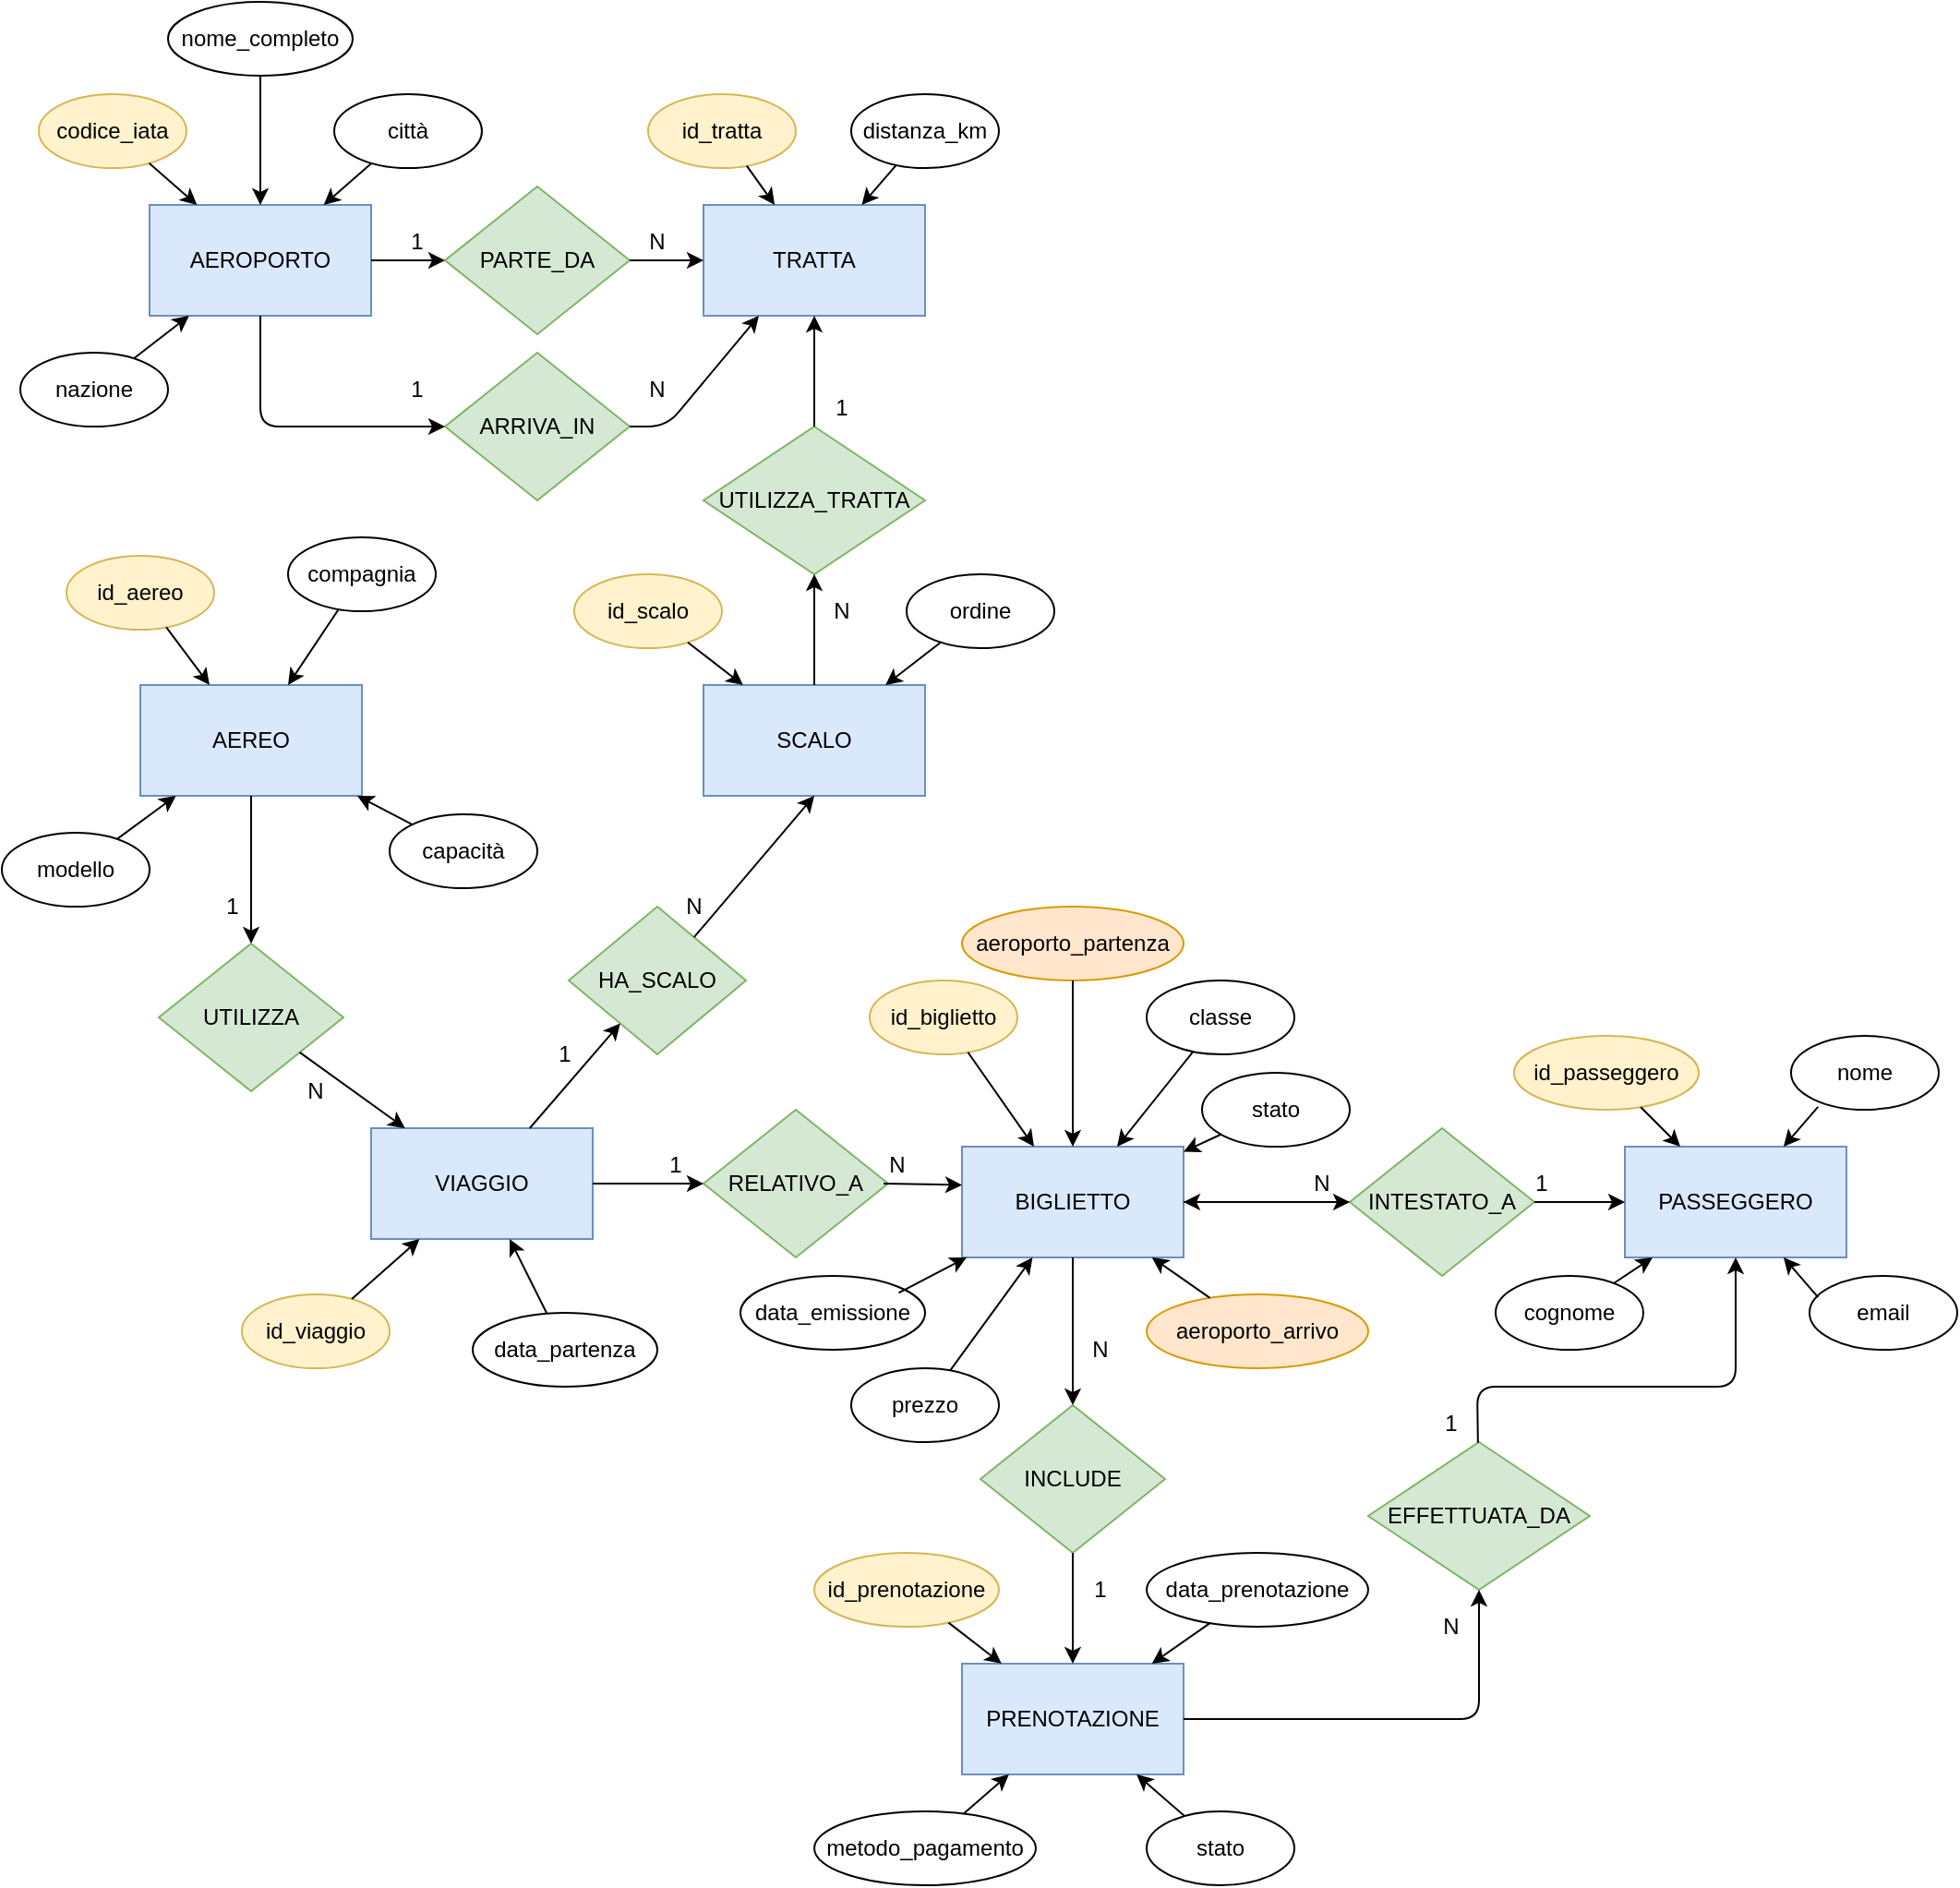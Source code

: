 <mxfile version="28.1.2">
  <diagram name="ER-ITA-Airways" id="ORsb2YVEpEmCs774cfT0">
    <mxGraphModel dx="872" dy="1600" grid="1" gridSize="10" guides="1" tooltips="1" connect="1" arrows="1" fold="1" page="1" pageScale="1" pageWidth="827" pageHeight="1169" math="0" shadow="0">
      <root>
        <mxCell id="0" />
        <mxCell id="1" parent="0" />
        <mxCell id="3AHY8TIb99wPKy08bn-X-1" value="AEROPORTO" style="rounded=0;whiteSpace=wrap;html=1;fillColor=#dae8fc;strokeColor=#6c8ebf;" parent="1" vertex="1">
          <mxGeometry x="80" y="80" width="120" height="60" as="geometry" />
        </mxCell>
        <mxCell id="3AHY8TIb99wPKy08bn-X-2" value="codice_iata" style="ellipse;whiteSpace=wrap;html=1;fillColor=#fff2cc;strokeColor=#d6b656;" parent="1" vertex="1">
          <mxGeometry x="20" y="20" width="80" height="40" as="geometry" />
        </mxCell>
        <mxCell id="3AHY8TIb99wPKy08bn-X-3" parent="1" source="3AHY8TIb99wPKy08bn-X-2" target="3AHY8TIb99wPKy08bn-X-1" edge="1">
          <mxGeometry relative="1" as="geometry" />
        </mxCell>
        <mxCell id="3AHY8TIb99wPKy08bn-X-4" value="città" style="ellipse;whiteSpace=wrap;html=1;" parent="1" vertex="1">
          <mxGeometry x="180" y="20" width="80" height="40" as="geometry" />
        </mxCell>
        <mxCell id="3AHY8TIb99wPKy08bn-X-5" parent="1" source="3AHY8TIb99wPKy08bn-X-4" target="3AHY8TIb99wPKy08bn-X-1" edge="1">
          <mxGeometry relative="1" as="geometry" />
        </mxCell>
        <mxCell id="3AHY8TIb99wPKy08bn-X-6" value="nazione" style="ellipse;whiteSpace=wrap;html=1;" parent="1" vertex="1">
          <mxGeometry x="10" y="160" width="80" height="40" as="geometry" />
        </mxCell>
        <mxCell id="3AHY8TIb99wPKy08bn-X-7" parent="1" source="3AHY8TIb99wPKy08bn-X-6" target="3AHY8TIb99wPKy08bn-X-1" edge="1">
          <mxGeometry relative="1" as="geometry" />
        </mxCell>
        <mxCell id="3AHY8TIb99wPKy08bn-X-8" value="nome_completo" style="ellipse;whiteSpace=wrap;html=1;" parent="1" vertex="1">
          <mxGeometry x="90" y="-30" width="100" height="40" as="geometry" />
        </mxCell>
        <mxCell id="3AHY8TIb99wPKy08bn-X-9" parent="1" source="3AHY8TIb99wPKy08bn-X-8" target="3AHY8TIb99wPKy08bn-X-1" edge="1">
          <mxGeometry relative="1" as="geometry" />
        </mxCell>
        <mxCell id="3AHY8TIb99wPKy08bn-X-10" value="TRATTA" style="rounded=0;whiteSpace=wrap;html=1;fillColor=#dae8fc;strokeColor=#6c8ebf;" parent="1" vertex="1">
          <mxGeometry x="380" y="80" width="120" height="60" as="geometry" />
        </mxCell>
        <mxCell id="3AHY8TIb99wPKy08bn-X-11" value="id_tratta" style="ellipse;whiteSpace=wrap;html=1;fillColor=#fff2cc;strokeColor=#d6b656;" parent="1" vertex="1">
          <mxGeometry x="350" y="20" width="80" height="40" as="geometry" />
        </mxCell>
        <mxCell id="3AHY8TIb99wPKy08bn-X-12" parent="1" source="3AHY8TIb99wPKy08bn-X-11" target="3AHY8TIb99wPKy08bn-X-10" edge="1">
          <mxGeometry relative="1" as="geometry" />
        </mxCell>
        <mxCell id="3AHY8TIb99wPKy08bn-X-13" value="distanza_km" style="ellipse;whiteSpace=wrap;html=1;" parent="1" vertex="1">
          <mxGeometry x="460" y="20" width="80" height="40" as="geometry" />
        </mxCell>
        <mxCell id="3AHY8TIb99wPKy08bn-X-14" parent="1" source="3AHY8TIb99wPKy08bn-X-13" target="3AHY8TIb99wPKy08bn-X-10" edge="1">
          <mxGeometry relative="1" as="geometry" />
        </mxCell>
        <mxCell id="3AHY8TIb99wPKy08bn-X-15" value="PARTE_DA" style="rhombus;whiteSpace=wrap;html=1;fillColor=#d5e8d4;strokeColor=#82b366;" parent="1" vertex="1">
          <mxGeometry x="240" y="70" width="100" height="80" as="geometry" />
        </mxCell>
        <mxCell id="3AHY8TIb99wPKy08bn-X-16" parent="1" source="3AHY8TIb99wPKy08bn-X-1" target="3AHY8TIb99wPKy08bn-X-15" edge="1">
          <mxGeometry relative="1" as="geometry">
            <mxPoint as="offset" />
            <Array as="points" />
            <mxPoint x="200" y="110" as="sourcePoint" />
          </mxGeometry>
        </mxCell>
        <mxCell id="3AHY8TIb99wPKy08bn-X-17" parent="1" source="3AHY8TIb99wPKy08bn-X-15" target="3AHY8TIb99wPKy08bn-X-10" edge="1">
          <mxGeometry relative="1" as="geometry">
            <mxPoint as="offset" />
            <Array as="points" />
            <mxPoint x="340" y="110" as="targetPoint" />
          </mxGeometry>
        </mxCell>
        <mxCell id="3AHY8TIb99wPKy08bn-X-18" value="1" style="text;html=1;strokeColor=none;fillColor=none;align=center;verticalAlign=middle;whiteSpace=wrap;rounded=0;" parent="1" vertex="1">
          <mxGeometry x="210" y="90" width="30" height="20" as="geometry" />
        </mxCell>
        <mxCell id="3AHY8TIb99wPKy08bn-X-19" value="N" style="text;html=1;strokeColor=none;fillColor=none;align=center;verticalAlign=middle;whiteSpace=wrap;rounded=0;" parent="1" vertex="1">
          <mxGeometry x="340" y="90" width="30" height="20" as="geometry" />
        </mxCell>
        <mxCell id="3AHY8TIb99wPKy08bn-X-20" value="AEREO" style="rounded=0;whiteSpace=wrap;html=1;fillColor=#dae8fc;strokeColor=#6c8ebf;" parent="1" vertex="1">
          <mxGeometry x="75" y="340" width="120" height="60" as="geometry" />
        </mxCell>
        <mxCell id="3AHY8TIb99wPKy08bn-X-21" value="id_aereo" style="ellipse;whiteSpace=wrap;html=1;fillColor=#fff2cc;strokeColor=#d6b656;" parent="1" vertex="1">
          <mxGeometry x="35" y="270" width="80" height="40" as="geometry" />
        </mxCell>
        <mxCell id="3AHY8TIb99wPKy08bn-X-22" parent="1" source="3AHY8TIb99wPKy08bn-X-21" target="3AHY8TIb99wPKy08bn-X-20" edge="1">
          <mxGeometry relative="1" as="geometry" />
        </mxCell>
        <mxCell id="3AHY8TIb99wPKy08bn-X-23" value="compagnia" style="ellipse;whiteSpace=wrap;html=1;" parent="1" vertex="1">
          <mxGeometry x="155" y="260" width="80" height="40" as="geometry" />
        </mxCell>
        <mxCell id="3AHY8TIb99wPKy08bn-X-24" parent="1" source="3AHY8TIb99wPKy08bn-X-23" target="3AHY8TIb99wPKy08bn-X-20" edge="1">
          <mxGeometry relative="1" as="geometry" />
        </mxCell>
        <mxCell id="3AHY8TIb99wPKy08bn-X-25" value="modello" style="ellipse;whiteSpace=wrap;html=1;" parent="1" vertex="1">
          <mxGeometry y="420" width="80" height="40" as="geometry" />
        </mxCell>
        <mxCell id="3AHY8TIb99wPKy08bn-X-26" parent="1" source="3AHY8TIb99wPKy08bn-X-25" target="3AHY8TIb99wPKy08bn-X-20" edge="1">
          <mxGeometry relative="1" as="geometry" />
        </mxCell>
        <mxCell id="3AHY8TIb99wPKy08bn-X-27" value="capacità" style="ellipse;whiteSpace=wrap;html=1;" parent="1" vertex="1">
          <mxGeometry x="210" y="410" width="80" height="40" as="geometry" />
        </mxCell>
        <mxCell id="3AHY8TIb99wPKy08bn-X-28" parent="1" source="3AHY8TIb99wPKy08bn-X-27" target="3AHY8TIb99wPKy08bn-X-20" edge="1">
          <mxGeometry relative="1" as="geometry" />
        </mxCell>
        <mxCell id="3AHY8TIb99wPKy08bn-X-29" value="VIAGGIO" style="rounded=0;whiteSpace=wrap;html=1;fillColor=#dae8fc;strokeColor=#6c8ebf;" parent="1" vertex="1">
          <mxGeometry x="200" y="580" width="120" height="60" as="geometry" />
        </mxCell>
        <mxCell id="3AHY8TIb99wPKy08bn-X-30" value="id_viaggio" style="ellipse;whiteSpace=wrap;html=1;fillColor=#fff2cc;strokeColor=#d6b656;" parent="1" vertex="1">
          <mxGeometry x="130" y="670" width="80" height="40" as="geometry" />
        </mxCell>
        <mxCell id="3AHY8TIb99wPKy08bn-X-31" parent="1" source="3AHY8TIb99wPKy08bn-X-30" target="3AHY8TIb99wPKy08bn-X-29" edge="1">
          <mxGeometry relative="1" as="geometry" />
        </mxCell>
        <mxCell id="3AHY8TIb99wPKy08bn-X-32" value="data_partenza" style="ellipse;whiteSpace=wrap;html=1;" parent="1" vertex="1">
          <mxGeometry x="255" y="680" width="100" height="40" as="geometry" />
        </mxCell>
        <mxCell id="3AHY8TIb99wPKy08bn-X-33" parent="1" source="3AHY8TIb99wPKy08bn-X-32" target="3AHY8TIb99wPKy08bn-X-29" edge="1">
          <mxGeometry relative="1" as="geometry" />
        </mxCell>
        <mxCell id="3AHY8TIb99wPKy08bn-X-34" value="PASSEGGERO" style="rounded=0;whiteSpace=wrap;html=1;fillColor=#dae8fc;strokeColor=#6c8ebf;" parent="1" vertex="1">
          <mxGeometry x="879" y="590" width="120" height="60" as="geometry" />
        </mxCell>
        <mxCell id="3AHY8TIb99wPKy08bn-X-35" value="id_passeggero" style="ellipse;whiteSpace=wrap;html=1;fillColor=#fff2cc;strokeColor=#d6b656;" parent="1" vertex="1">
          <mxGeometry x="819" y="530" width="100" height="40" as="geometry" />
        </mxCell>
        <mxCell id="3AHY8TIb99wPKy08bn-X-36" parent="1" source="3AHY8TIb99wPKy08bn-X-35" target="3AHY8TIb99wPKy08bn-X-34" edge="1">
          <mxGeometry relative="1" as="geometry" />
        </mxCell>
        <mxCell id="3AHY8TIb99wPKy08bn-X-37" value="nome" style="ellipse;whiteSpace=wrap;html=1;" parent="1" vertex="1">
          <mxGeometry x="969" y="530" width="80" height="40" as="geometry" />
        </mxCell>
        <mxCell id="3AHY8TIb99wPKy08bn-X-38" parent="1" target="3AHY8TIb99wPKy08bn-X-34" edge="1">
          <mxGeometry relative="1" as="geometry">
            <mxPoint x="983.615" y="568.462" as="sourcePoint" />
          </mxGeometry>
        </mxCell>
        <mxCell id="3AHY8TIb99wPKy08bn-X-39" value="cognome" style="ellipse;whiteSpace=wrap;html=1;" parent="1" vertex="1">
          <mxGeometry x="809" y="660" width="80" height="40" as="geometry" />
        </mxCell>
        <mxCell id="3AHY8TIb99wPKy08bn-X-40" parent="1" source="3AHY8TIb99wPKy08bn-X-39" target="3AHY8TIb99wPKy08bn-X-34" edge="1">
          <mxGeometry relative="1" as="geometry" />
        </mxCell>
        <mxCell id="3AHY8TIb99wPKy08bn-X-41" value="email" style="ellipse;whiteSpace=wrap;html=1;" parent="1" vertex="1">
          <mxGeometry x="979" y="660" width="80" height="40" as="geometry" />
        </mxCell>
        <mxCell id="3AHY8TIb99wPKy08bn-X-42" parent="1" target="3AHY8TIb99wPKy08bn-X-34" edge="1">
          <mxGeometry relative="1" as="geometry">
            <mxPoint x="983.615" y="671.538" as="sourcePoint" />
          </mxGeometry>
        </mxCell>
        <mxCell id="3AHY8TIb99wPKy08bn-X-43" value="BIGLIETTO" style="rounded=0;whiteSpace=wrap;html=1;fillColor=#dae8fc;strokeColor=#6c8ebf;" parent="1" vertex="1">
          <mxGeometry x="520" y="590" width="120" height="60" as="geometry" />
        </mxCell>
        <mxCell id="3AHY8TIb99wPKy08bn-X-44" value="id_biglietto" style="ellipse;whiteSpace=wrap;html=1;fillColor=#fff2cc;strokeColor=#d6b656;" parent="1" vertex="1">
          <mxGeometry x="470" y="500" width="80" height="40" as="geometry" />
        </mxCell>
        <mxCell id="3AHY8TIb99wPKy08bn-X-45" parent="1" source="3AHY8TIb99wPKy08bn-X-44" target="3AHY8TIb99wPKy08bn-X-43" edge="1">
          <mxGeometry relative="1" as="geometry" />
        </mxCell>
        <mxCell id="3AHY8TIb99wPKy08bn-X-46" value="classe" style="ellipse;whiteSpace=wrap;html=1;" parent="1" vertex="1">
          <mxGeometry x="620" y="500" width="80" height="40" as="geometry" />
        </mxCell>
        <mxCell id="3AHY8TIb99wPKy08bn-X-47" parent="1" source="3AHY8TIb99wPKy08bn-X-46" target="3AHY8TIb99wPKy08bn-X-43" edge="1">
          <mxGeometry relative="1" as="geometry" />
        </mxCell>
        <mxCell id="3AHY8TIb99wPKy08bn-X-48" value="prezzo" style="ellipse;whiteSpace=wrap;html=1;" parent="1" vertex="1">
          <mxGeometry x="460" y="710" width="80" height="40" as="geometry" />
        </mxCell>
        <mxCell id="3AHY8TIb99wPKy08bn-X-49" parent="1" source="3AHY8TIb99wPKy08bn-X-48" target="3AHY8TIb99wPKy08bn-X-43" edge="1">
          <mxGeometry relative="1" as="geometry" />
        </mxCell>
        <mxCell id="3AHY8TIb99wPKy08bn-X-50" value="stato" style="ellipse;whiteSpace=wrap;html=1;" parent="1" vertex="1">
          <mxGeometry x="650" y="550" width="80" height="40" as="geometry" />
        </mxCell>
        <mxCell id="3AHY8TIb99wPKy08bn-X-51" parent="1" source="3AHY8TIb99wPKy08bn-X-50" target="3AHY8TIb99wPKy08bn-X-43" edge="1">
          <mxGeometry relative="1" as="geometry" />
        </mxCell>
        <mxCell id="3AHY8TIb99wPKy08bn-X-52" value="data_emissione" style="ellipse;whiteSpace=wrap;html=1;" parent="1" vertex="1">
          <mxGeometry x="400" y="660" width="100" height="40" as="geometry" />
        </mxCell>
        <mxCell id="3AHY8TIb99wPKy08bn-X-53" parent="1" target="3AHY8TIb99wPKy08bn-X-43" edge="1">
          <mxGeometry relative="1" as="geometry">
            <mxPoint x="485.726" y="669.222" as="sourcePoint" />
          </mxGeometry>
        </mxCell>
        <mxCell id="3AHY8TIb99wPKy08bn-X-54" value="aeroporto_partenza" style="ellipse;whiteSpace=wrap;html=1;fillColor=#ffe6cc;strokeColor=#d79b00;" parent="1" vertex="1">
          <mxGeometry x="520" y="460" width="120" height="40" as="geometry" />
        </mxCell>
        <mxCell id="3AHY8TIb99wPKy08bn-X-55" parent="1" source="3AHY8TIb99wPKy08bn-X-54" target="3AHY8TIb99wPKy08bn-X-43" edge="1">
          <mxGeometry relative="1" as="geometry" />
        </mxCell>
        <mxCell id="3AHY8TIb99wPKy08bn-X-56" value="aeroporto_arrivo" style="ellipse;whiteSpace=wrap;html=1;fillColor=#ffe6cc;strokeColor=#d79b00;" parent="1" vertex="1">
          <mxGeometry x="620" y="670" width="120" height="40" as="geometry" />
        </mxCell>
        <mxCell id="3AHY8TIb99wPKy08bn-X-57" parent="1" source="3AHY8TIb99wPKy08bn-X-56" target="3AHY8TIb99wPKy08bn-X-43" edge="1">
          <mxGeometry relative="1" as="geometry" />
        </mxCell>
        <mxCell id="3AHY8TIb99wPKy08bn-X-58" value="PRENOTAZIONE" style="rounded=0;whiteSpace=wrap;html=1;fillColor=#dae8fc;strokeColor=#6c8ebf;" parent="1" vertex="1">
          <mxGeometry x="520" y="870" width="120" height="60" as="geometry" />
        </mxCell>
        <mxCell id="3AHY8TIb99wPKy08bn-X-59" value="id_prenotazione" style="ellipse;whiteSpace=wrap;html=1;fillColor=#fff2cc;strokeColor=#d6b656;" parent="1" vertex="1">
          <mxGeometry x="440" y="810" width="100" height="40" as="geometry" />
        </mxCell>
        <mxCell id="3AHY8TIb99wPKy08bn-X-60" parent="1" source="3AHY8TIb99wPKy08bn-X-59" target="3AHY8TIb99wPKy08bn-X-58" edge="1">
          <mxGeometry relative="1" as="geometry" />
        </mxCell>
        <mxCell id="3AHY8TIb99wPKy08bn-X-61" value="data_prenotazione" style="ellipse;whiteSpace=wrap;html=1;" parent="1" vertex="1">
          <mxGeometry x="620" y="810" width="120" height="40" as="geometry" />
        </mxCell>
        <mxCell id="3AHY8TIb99wPKy08bn-X-62" parent="1" source="3AHY8TIb99wPKy08bn-X-61" target="3AHY8TIb99wPKy08bn-X-58" edge="1">
          <mxGeometry relative="1" as="geometry" />
        </mxCell>
        <mxCell id="3AHY8TIb99wPKy08bn-X-63" value="metodo_pagamento" style="ellipse;whiteSpace=wrap;html=1;" parent="1" vertex="1">
          <mxGeometry x="440" y="950" width="120" height="40" as="geometry" />
        </mxCell>
        <mxCell id="3AHY8TIb99wPKy08bn-X-64" parent="1" target="3AHY8TIb99wPKy08bn-X-58" edge="1">
          <mxGeometry relative="1" as="geometry">
            <mxPoint x="520.909" y="951.254" as="sourcePoint" />
          </mxGeometry>
        </mxCell>
        <mxCell id="3AHY8TIb99wPKy08bn-X-65" value="stato" style="ellipse;whiteSpace=wrap;html=1;" parent="1" vertex="1">
          <mxGeometry x="620" y="950" width="80" height="40" as="geometry" />
        </mxCell>
        <mxCell id="3AHY8TIb99wPKy08bn-X-66" parent="1" target="3AHY8TIb99wPKy08bn-X-58" edge="1">
          <mxGeometry relative="1" as="geometry">
            <mxPoint x="640.517" y="952.533" as="sourcePoint" />
          </mxGeometry>
        </mxCell>
        <mxCell id="3AHY8TIb99wPKy08bn-X-67" value="SCALO" style="rounded=0;whiteSpace=wrap;html=1;fillColor=#dae8fc;strokeColor=#6c8ebf;" parent="1" vertex="1">
          <mxGeometry x="380" y="340" width="120" height="60" as="geometry" />
        </mxCell>
        <mxCell id="3AHY8TIb99wPKy08bn-X-68" value="id_scalo" style="ellipse;whiteSpace=wrap;html=1;fillColor=#fff2cc;strokeColor=#d6b656;" parent="1" vertex="1">
          <mxGeometry x="310" y="280" width="80" height="40" as="geometry" />
        </mxCell>
        <mxCell id="3AHY8TIb99wPKy08bn-X-69" parent="1" source="3AHY8TIb99wPKy08bn-X-68" target="3AHY8TIb99wPKy08bn-X-67" edge="1">
          <mxGeometry relative="1" as="geometry" />
        </mxCell>
        <mxCell id="3AHY8TIb99wPKy08bn-X-70" value="ordine" style="ellipse;whiteSpace=wrap;html=1;" parent="1" vertex="1">
          <mxGeometry x="490" y="280" width="80" height="40" as="geometry" />
        </mxCell>
        <mxCell id="3AHY8TIb99wPKy08bn-X-71" parent="1" source="3AHY8TIb99wPKy08bn-X-70" target="3AHY8TIb99wPKy08bn-X-67" edge="1">
          <mxGeometry relative="1" as="geometry" />
        </mxCell>
        <mxCell id="3AHY8TIb99wPKy08bn-X-72" value="UTILIZZA" style="rhombus;whiteSpace=wrap;html=1;fillColor=#d5e8d4;strokeColor=#82b366;" parent="1" vertex="1">
          <mxGeometry x="85" y="480" width="100" height="80" as="geometry" />
        </mxCell>
        <mxCell id="3AHY8TIb99wPKy08bn-X-73" parent="1" source="3AHY8TIb99wPKy08bn-X-20" target="3AHY8TIb99wPKy08bn-X-72" edge="1">
          <mxGeometry relative="1" as="geometry">
            <mxPoint x="245" y="370" as="targetPoint" />
            <Array as="points" />
          </mxGeometry>
        </mxCell>
        <mxCell id="3AHY8TIb99wPKy08bn-X-74" parent="1" source="3AHY8TIb99wPKy08bn-X-72" target="3AHY8TIb99wPKy08bn-X-29" edge="1">
          <mxGeometry relative="1" as="geometry" />
        </mxCell>
        <mxCell id="3AHY8TIb99wPKy08bn-X-75" value="1" style="text;html=1;strokeColor=none;fillColor=none;align=center;verticalAlign=middle;whiteSpace=wrap;rounded=0;" parent="1" vertex="1">
          <mxGeometry x="110" y="450" width="30" height="20" as="geometry" />
        </mxCell>
        <mxCell id="3AHY8TIb99wPKy08bn-X-76" value="N" style="text;html=1;strokeColor=none;fillColor=none;align=center;verticalAlign=middle;whiteSpace=wrap;rounded=0;" parent="1" vertex="1">
          <mxGeometry x="155" y="550" width="30" height="20" as="geometry" />
        </mxCell>
        <mxCell id="3AHY8TIb99wPKy08bn-X-77" value="RELATIVO_A" style="rhombus;whiteSpace=wrap;html=1;fillColor=#d5e8d4;strokeColor=#82b366;" parent="1" vertex="1">
          <mxGeometry x="380" y="570" width="100" height="80" as="geometry" />
        </mxCell>
        <mxCell id="3AHY8TIb99wPKy08bn-X-78" parent="1" source="3AHY8TIb99wPKy08bn-X-29" target="3AHY8TIb99wPKy08bn-X-77" edge="1">
          <mxGeometry relative="1" as="geometry" />
        </mxCell>
        <mxCell id="3AHY8TIb99wPKy08bn-X-79" style="exitX=0.25;exitY=1;exitDx=0;exitDy=0;entryX=0;entryY=0.346;entryDx=0;entryDy=0;entryPerimeter=0;" parent="1" source="3AHY8TIb99wPKy08bn-X-81" target="3AHY8TIb99wPKy08bn-X-43" edge="1">
          <mxGeometry relative="1" as="geometry">
            <mxPoint x="455" y="615" as="sourcePoint" />
            <mxPoint x="515" y="615" as="targetPoint" />
          </mxGeometry>
        </mxCell>
        <mxCell id="3AHY8TIb99wPKy08bn-X-80" value="1" style="text;html=1;strokeColor=none;fillColor=none;align=center;verticalAlign=middle;whiteSpace=wrap;rounded=0;" parent="1" vertex="1">
          <mxGeometry x="350" y="590" width="30" height="20" as="geometry" />
        </mxCell>
        <mxCell id="3AHY8TIb99wPKy08bn-X-81" value="N" style="text;html=1;strokeColor=none;fillColor=none;align=center;verticalAlign=middle;whiteSpace=wrap;rounded=0;" parent="1" vertex="1">
          <mxGeometry x="470" y="590" width="30" height="20" as="geometry" />
        </mxCell>
        <mxCell id="3AHY8TIb99wPKy08bn-X-127" value="" style="edgeStyle=orthogonalEdgeStyle;rounded=0;orthogonalLoop=1;jettySize=auto;html=1;" parent="1" source="3AHY8TIb99wPKy08bn-X-82" target="3AHY8TIb99wPKy08bn-X-43" edge="1">
          <mxGeometry relative="1" as="geometry" />
        </mxCell>
        <mxCell id="3AHY8TIb99wPKy08bn-X-82" value="INTESTATO_A" style="rhombus;whiteSpace=wrap;html=1;fillColor=#d5e8d4;strokeColor=#82b366;" parent="1" vertex="1">
          <mxGeometry x="730" y="580" width="100" height="80" as="geometry" />
        </mxCell>
        <mxCell id="3AHY8TIb99wPKy08bn-X-83" parent="1" source="3AHY8TIb99wPKy08bn-X-43" target="3AHY8TIb99wPKy08bn-X-82" edge="1">
          <mxGeometry relative="1" as="geometry" />
        </mxCell>
        <mxCell id="3AHY8TIb99wPKy08bn-X-84" parent="1" source="3AHY8TIb99wPKy08bn-X-82" target="3AHY8TIb99wPKy08bn-X-34" edge="1">
          <mxGeometry relative="1" as="geometry" />
        </mxCell>
        <mxCell id="3AHY8TIb99wPKy08bn-X-85" value="N" style="text;html=1;strokeColor=none;fillColor=none;align=center;verticalAlign=middle;whiteSpace=wrap;rounded=0;" parent="1" vertex="1">
          <mxGeometry x="700" y="600" width="30" height="20" as="geometry" />
        </mxCell>
        <mxCell id="3AHY8TIb99wPKy08bn-X-86" value="1" style="text;html=1;strokeColor=none;fillColor=none;align=center;verticalAlign=middle;whiteSpace=wrap;rounded=0;" parent="1" vertex="1">
          <mxGeometry x="819" y="600" width="30" height="20" as="geometry" />
        </mxCell>
        <mxCell id="3AHY8TIb99wPKy08bn-X-87" value="INCLUDE" style="rhombus;whiteSpace=wrap;html=1;fillColor=#d5e8d4;strokeColor=#82b366;" parent="1" vertex="1">
          <mxGeometry x="530" y="730" width="100" height="80" as="geometry" />
        </mxCell>
        <mxCell id="3AHY8TIb99wPKy08bn-X-88" parent="1" source="3AHY8TIb99wPKy08bn-X-43" target="3AHY8TIb99wPKy08bn-X-87" edge="1">
          <mxGeometry relative="1" as="geometry" />
        </mxCell>
        <mxCell id="3AHY8TIb99wPKy08bn-X-89" parent="1" source="3AHY8TIb99wPKy08bn-X-87" target="3AHY8TIb99wPKy08bn-X-58" edge="1">
          <mxGeometry relative="1" as="geometry" />
        </mxCell>
        <mxCell id="3AHY8TIb99wPKy08bn-X-90" value="N" style="text;html=1;strokeColor=none;fillColor=none;align=center;verticalAlign=middle;whiteSpace=wrap;rounded=0;" parent="1" vertex="1">
          <mxGeometry x="580" y="690" width="30" height="20" as="geometry" />
        </mxCell>
        <mxCell id="3AHY8TIb99wPKy08bn-X-91" value="1" style="text;html=1;strokeColor=none;fillColor=none;align=center;verticalAlign=middle;whiteSpace=wrap;rounded=0;" parent="1" vertex="1">
          <mxGeometry x="580" y="820" width="30" height="20" as="geometry" />
        </mxCell>
        <mxCell id="3AHY8TIb99wPKy08bn-X-92" value="HA_SCALO" style="rhombus;whiteSpace=wrap;html=1;fillColor=#d5e8d4;strokeColor=#82b366;" parent="1" vertex="1">
          <mxGeometry x="307" y="460" width="96" height="80" as="geometry" />
        </mxCell>
        <mxCell id="3AHY8TIb99wPKy08bn-X-93" parent="1" source="3AHY8TIb99wPKy08bn-X-29" target="3AHY8TIb99wPKy08bn-X-92" edge="1">
          <mxGeometry relative="1" as="geometry" />
        </mxCell>
        <mxCell id="3AHY8TIb99wPKy08bn-X-94" style="entryX=0.5;entryY=1;entryDx=0;entryDy=0;" parent="1" source="3AHY8TIb99wPKy08bn-X-92" target="3AHY8TIb99wPKy08bn-X-67" edge="1">
          <mxGeometry relative="1" as="geometry">
            <mxPoint x="440" y="420" as="targetPoint" />
          </mxGeometry>
        </mxCell>
        <mxCell id="3AHY8TIb99wPKy08bn-X-95" value="1" style="text;html=1;strokeColor=none;fillColor=none;align=center;verticalAlign=middle;whiteSpace=wrap;rounded=0;" parent="1" vertex="1">
          <mxGeometry x="290" y="530" width="30" height="20" as="geometry" />
        </mxCell>
        <mxCell id="3AHY8TIb99wPKy08bn-X-96" value="N" style="text;html=1;strokeColor=none;fillColor=none;align=center;verticalAlign=middle;whiteSpace=wrap;rounded=0;" parent="1" vertex="1">
          <mxGeometry x="360" y="450" width="30" height="20" as="geometry" />
        </mxCell>
        <mxCell id="3AHY8TIb99wPKy08bn-X-97" value="UTILIZZA_TRATTA" style="rhombus;whiteSpace=wrap;html=1;fillColor=#d5e8d4;strokeColor=#82b366;" parent="1" vertex="1">
          <mxGeometry x="380" y="200" width="120" height="80" as="geometry" />
        </mxCell>
        <mxCell id="3AHY8TIb99wPKy08bn-X-98" parent="1" source="3AHY8TIb99wPKy08bn-X-67" target="3AHY8TIb99wPKy08bn-X-97" edge="1">
          <mxGeometry relative="1" as="geometry" />
        </mxCell>
        <mxCell id="3AHY8TIb99wPKy08bn-X-99" parent="1" source="3AHY8TIb99wPKy08bn-X-97" target="3AHY8TIb99wPKy08bn-X-10" edge="1">
          <mxGeometry relative="1" as="geometry" />
        </mxCell>
        <mxCell id="3AHY8TIb99wPKy08bn-X-100" value="N" style="text;html=1;strokeColor=none;fillColor=none;align=center;verticalAlign=middle;whiteSpace=wrap;rounded=0;" parent="1" vertex="1">
          <mxGeometry x="440" y="290" width="30" height="20" as="geometry" />
        </mxCell>
        <mxCell id="3AHY8TIb99wPKy08bn-X-101" value="1" style="text;html=1;strokeColor=none;fillColor=none;align=center;verticalAlign=middle;whiteSpace=wrap;rounded=0;" parent="1" vertex="1">
          <mxGeometry x="440" y="180" width="30" height="20" as="geometry" />
        </mxCell>
        <mxCell id="3AHY8TIb99wPKy08bn-X-102" value="EFFETTUATA_DA" style="rhombus;whiteSpace=wrap;html=1;fillColor=#d5e8d4;strokeColor=#82b366;" parent="1" vertex="1">
          <mxGeometry x="740" y="750" width="120" height="80" as="geometry" />
        </mxCell>
        <mxCell id="3AHY8TIb99wPKy08bn-X-103" parent="1" source="3AHY8TIb99wPKy08bn-X-58" target="3AHY8TIb99wPKy08bn-X-102" edge="1">
          <mxGeometry relative="1" as="geometry">
            <Array as="points">
              <mxPoint x="690" y="900" />
              <mxPoint x="800" y="900" />
            </Array>
          </mxGeometry>
        </mxCell>
        <mxCell id="3AHY8TIb99wPKy08bn-X-104" parent="1" source="3AHY8TIb99wPKy08bn-X-102" target="3AHY8TIb99wPKy08bn-X-34" edge="1">
          <mxGeometry relative="1" as="geometry">
            <Array as="points">
              <mxPoint x="799" y="720" />
              <mxPoint x="869" y="720" />
              <mxPoint x="939" y="720" />
            </Array>
          </mxGeometry>
        </mxCell>
        <mxCell id="3AHY8TIb99wPKy08bn-X-105" value="N" style="text;html=1;strokeColor=none;fillColor=none;align=center;verticalAlign=middle;whiteSpace=wrap;rounded=0;" parent="1" vertex="1">
          <mxGeometry x="770" y="840" width="30" height="20" as="geometry" />
        </mxCell>
        <mxCell id="3AHY8TIb99wPKy08bn-X-106" value="1" style="text;html=1;strokeColor=none;fillColor=none;align=center;verticalAlign=middle;whiteSpace=wrap;rounded=0;" parent="1" vertex="1">
          <mxGeometry x="770" y="730" width="30" height="20" as="geometry" />
        </mxCell>
        <mxCell id="3AHY8TIb99wPKy08bn-X-107" value="ARRIVA_IN" style="rhombus;whiteSpace=wrap;html=1;fillColor=#d5e8d4;strokeColor=#82b366;" parent="1" vertex="1">
          <mxGeometry x="240" y="160" width="100" height="80" as="geometry" />
        </mxCell>
        <mxCell id="3AHY8TIb99wPKy08bn-X-108" parent="1" source="3AHY8TIb99wPKy08bn-X-1" target="3AHY8TIb99wPKy08bn-X-107" edge="1">
          <mxGeometry relative="1" as="geometry">
            <Array as="points">
              <mxPoint x="140" y="200" />
            </Array>
          </mxGeometry>
        </mxCell>
        <mxCell id="3AHY8TIb99wPKy08bn-X-109" style="entryX=0.25;entryY=1;entryDx=0;entryDy=0;" parent="1" source="3AHY8TIb99wPKy08bn-X-107" target="3AHY8TIb99wPKy08bn-X-10" edge="1">
          <mxGeometry relative="1" as="geometry">
            <Array as="points">
              <mxPoint x="360" y="200" />
            </Array>
          </mxGeometry>
        </mxCell>
        <mxCell id="3AHY8TIb99wPKy08bn-X-110" value="1" style="text;html=1;strokeColor=none;fillColor=none;align=center;verticalAlign=middle;whiteSpace=wrap;rounded=0;" parent="1" vertex="1">
          <mxGeometry x="210" y="170" width="30" height="20" as="geometry" />
        </mxCell>
        <mxCell id="3AHY8TIb99wPKy08bn-X-111" value="N" style="text;html=1;strokeColor=none;fillColor=none;align=center;verticalAlign=middle;whiteSpace=wrap;rounded=0;" parent="1" vertex="1">
          <mxGeometry x="340" y="170" width="30" height="20" as="geometry" />
        </mxCell>
      </root>
    </mxGraphModel>
  </diagram>
</mxfile>

